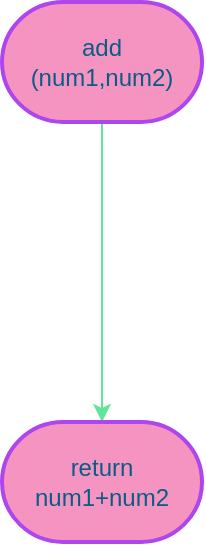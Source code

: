<mxfile>
    <diagram id="l9Omj4LzIqVGtS158Sa5" name="Page-1">
        <mxGraphModel dx="752" dy="575" grid="1" gridSize="10" guides="1" tooltips="1" connect="1" arrows="1" fold="1" page="1" pageScale="1" pageWidth="827" pageHeight="1169" math="0" shadow="0">
            <root>
                <mxCell id="0"/>
                <mxCell id="1" parent="0"/>
                <mxCell id="4" style="edgeStyle=orthogonalEdgeStyle;rounded=0;orthogonalLoop=1;jettySize=auto;html=1;entryX=0.5;entryY=0;entryDx=0;entryDy=0;entryPerimeter=0;strokeColor=#60E696;fontColor=#095C86;" edge="1" parent="1" source="2" target="3">
                    <mxGeometry relative="1" as="geometry"/>
                </mxCell>
                <mxCell id="2" value="add&lt;br&gt;(num1,num2)" style="strokeWidth=2;html=1;shape=mxgraph.flowchart.terminator;whiteSpace=wrap;fillColor=#F694C1;strokeColor=#AF45ED;fontColor=#095C86;" vertex="1" parent="1">
                    <mxGeometry x="180" y="60" width="100" height="60" as="geometry"/>
                </mxCell>
                <mxCell id="3" value="return num1+num2" style="strokeWidth=2;html=1;shape=mxgraph.flowchart.terminator;whiteSpace=wrap;fillColor=#F694C1;strokeColor=#AF45ED;fontColor=#095C86;" vertex="1" parent="1">
                    <mxGeometry x="180" y="270" width="100" height="60" as="geometry"/>
                </mxCell>
            </root>
        </mxGraphModel>
    </diagram>
</mxfile>